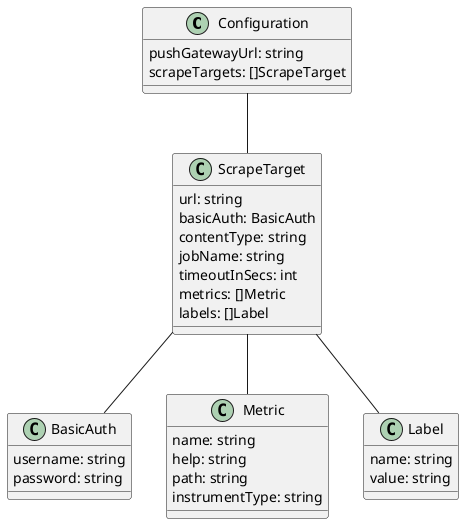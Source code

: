 @startuml

class Configuration {
    pushGatewayUrl: string
    scrapeTargets: []ScrapeTarget

}

class ScrapeTarget {
    url: string
    basicAuth: BasicAuth
    contentType: string
    jobName: string
    timeoutInSecs: int
    metrics: []Metric
    labels: []Label
}

Configuration -- ScrapeTarget

class BasicAuth {
    username: string
    password: string
}

ScrapeTarget -- BasicAuth

class Metric {
    name: string
    help: string
    path: string
    instrumentType: string
}

ScrapeTarget -- Metric

class Label {
    name: string
    value: string
}

ScrapeTarget -- Label

@enduml

